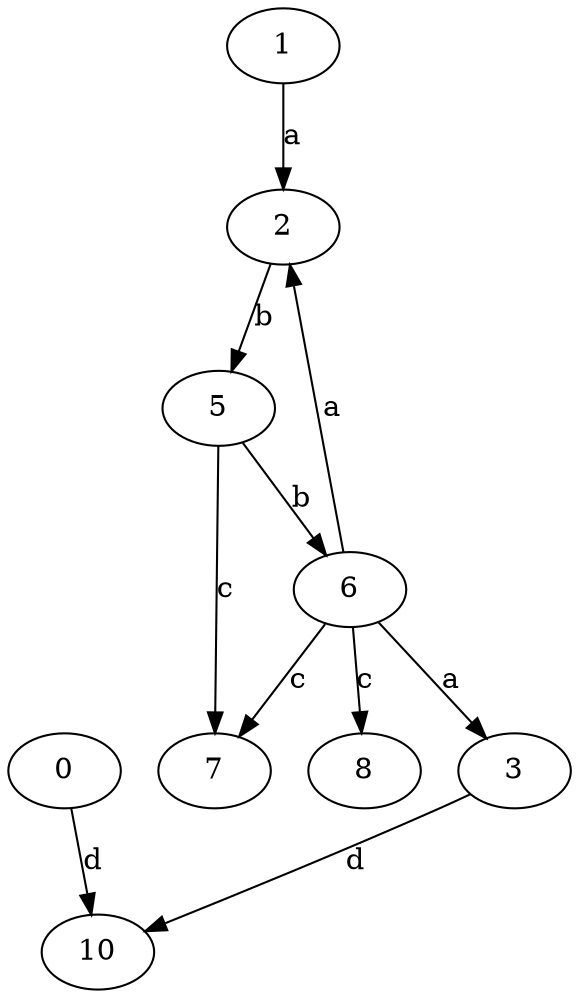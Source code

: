 strict digraph  {
2;
3;
5;
6;
7;
0;
8;
1;
10;
2 -> 5  [label=b];
3 -> 10  [label=d];
5 -> 6  [label=b];
5 -> 7  [label=c];
6 -> 2  [label=a];
6 -> 3  [label=a];
6 -> 7  [label=c];
6 -> 8  [label=c];
0 -> 10  [label=d];
1 -> 2  [label=a];
}
